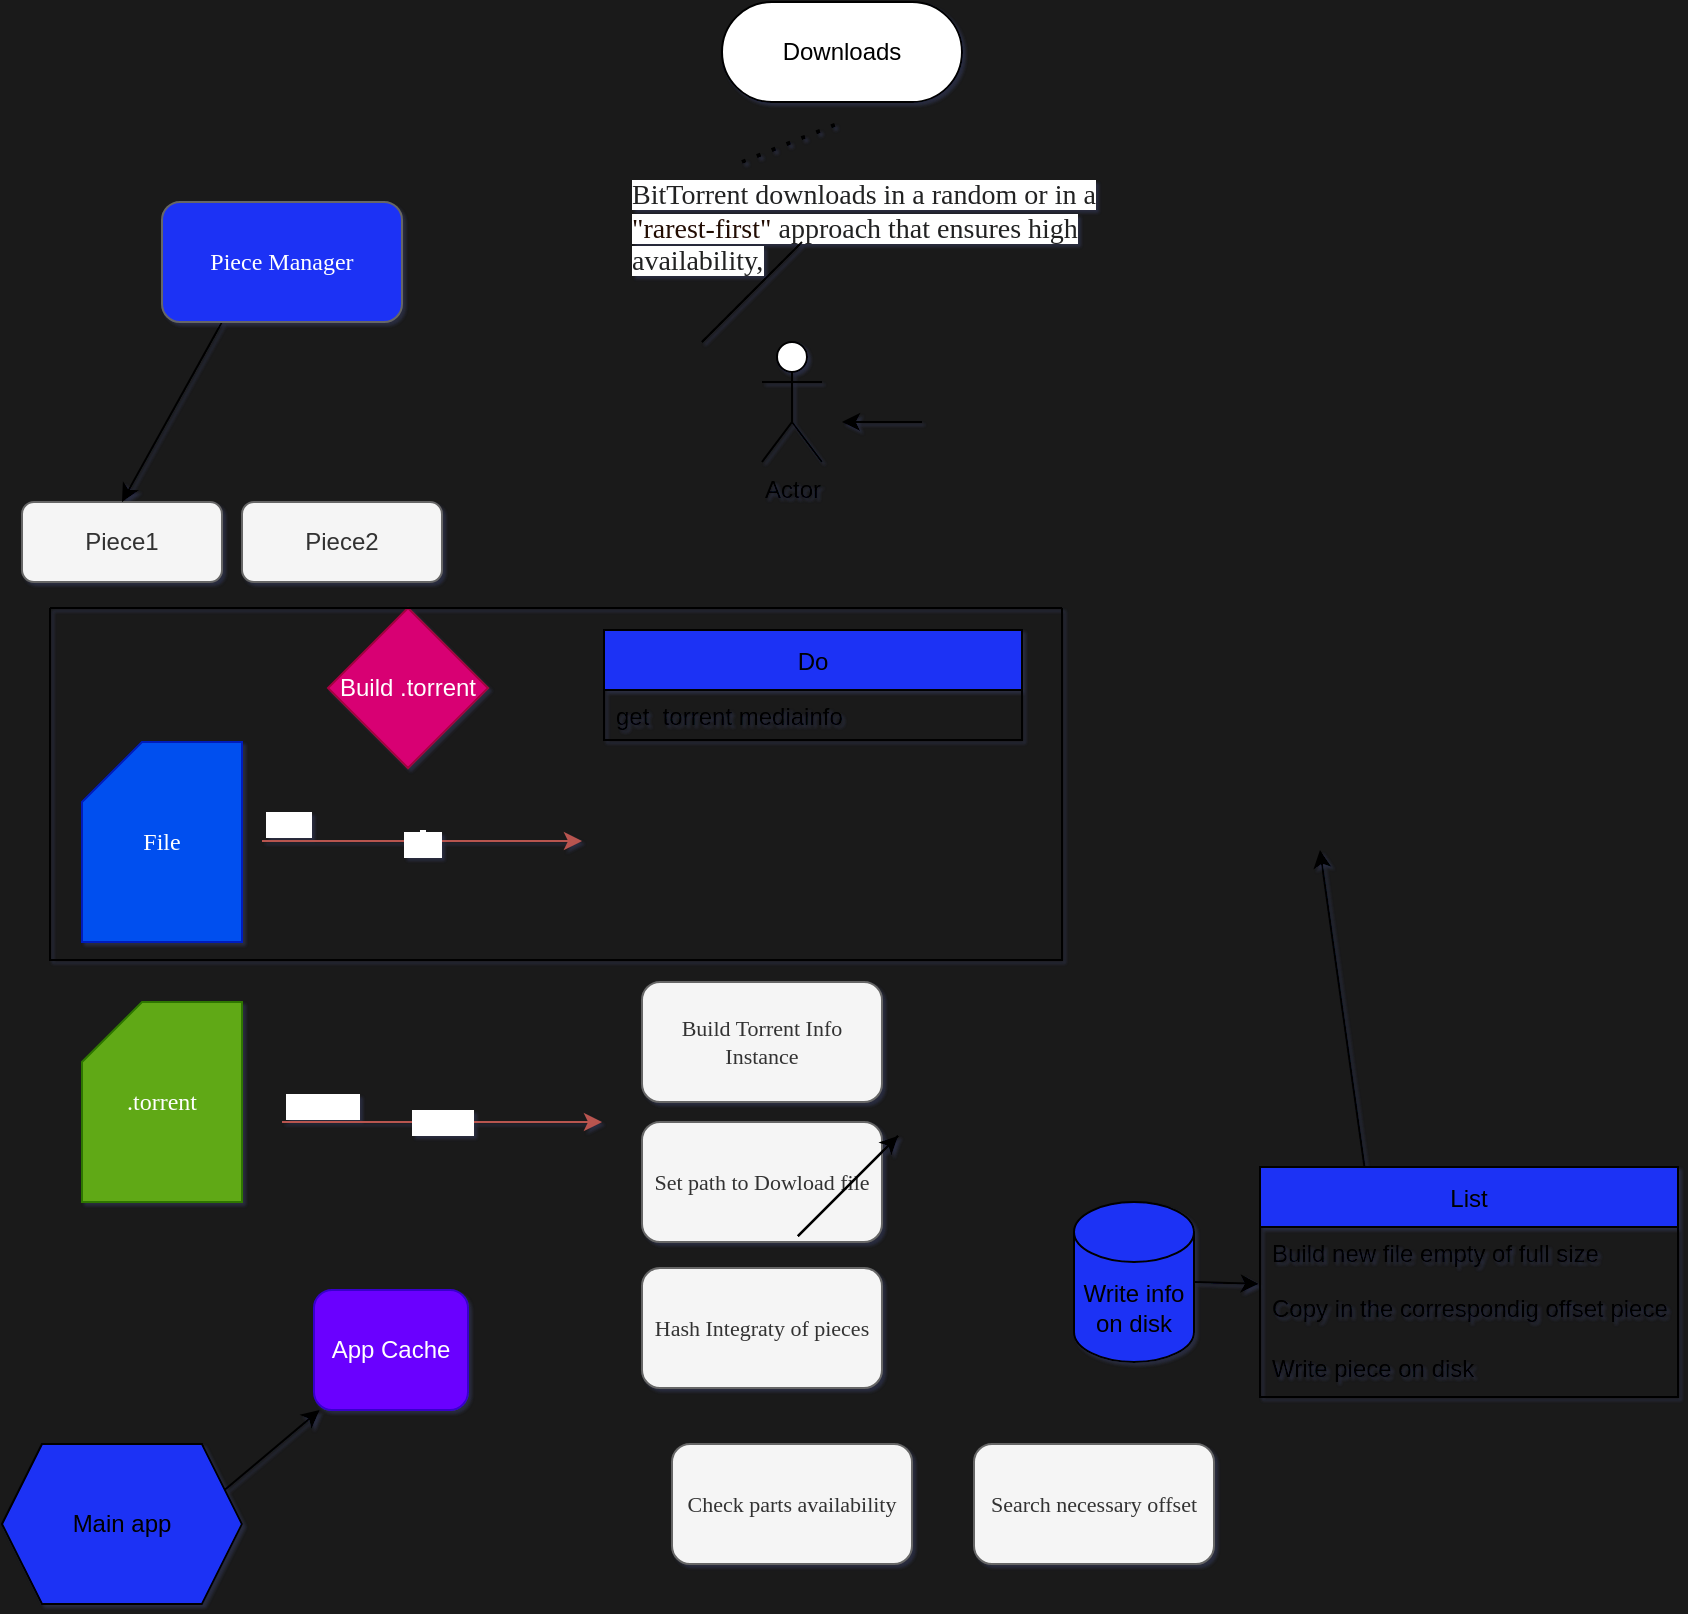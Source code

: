 <mxfile>
    <diagram id="1luOUwjNkrvO2G2qSXDc" name="Page-1">
        <mxGraphModel dx="1054" dy="602" grid="1" gridSize="11" guides="1" tooltips="1" connect="1" arrows="1" fold="1" page="1" pageScale="1" pageWidth="850" pageHeight="1100" background="#1A1A1A" math="0" shadow="1">
            <root>
                <mxCell id="0"/>
                <mxCell id="1" parent="0"/>
                <mxCell id="2" value="Piece1" style="rounded=1;whiteSpace=wrap;html=1;fillColor=#f5f5f5;fontColor=#333333;strokeColor=#666666;" parent="1" vertex="1">
                    <mxGeometry x="30" y="310" width="100" height="40" as="geometry"/>
                </mxCell>
                <mxCell id="3" value="Actor" style="shape=umlActor;verticalLabelPosition=bottom;verticalAlign=top;html=1;outlineConnect=0;" parent="1" vertex="1">
                    <mxGeometry x="400" y="230" width="30" height="60" as="geometry"/>
                </mxCell>
                <mxCell id="4" value="&lt;h6&gt;&lt;font face=&quot;Tahoma&quot;&gt;&lt;span style=&quot;color: rgb(32 , 33 , 34) ; font-size: 14px ; font-weight: 400 ; background-color: rgb(255 , 255 , 255)&quot;&gt;BitTorrent downloads in a random or in a &lt;/span&gt;&lt;span style=&quot;font-size: 14px ; font-weight: 400 ; background-color: rgb(255 , 255 , 255)&quot;&gt;&lt;font color=&quot;#220b05&quot;&gt;&quot;rarest-first&quot;&lt;/font&gt;&lt;/span&gt;&lt;span style=&quot;color: rgb(32 , 33 , 34) ; font-size: 14px ; font-weight: 400 ; background-color: rgb(255 , 255 , 255)&quot;&gt;&amp;nbsp;approach that ensures high availability,&lt;/span&gt;&lt;/font&gt;&lt;/h6&gt;" style="text;html=1;strokeColor=none;fillColor=none;spacing=5;spacingTop=-20;whiteSpace=wrap;overflow=hidden;rounded=0;" parent="1" vertex="1">
                    <mxGeometry x="330" y="140" width="240" height="60" as="geometry"/>
                </mxCell>
                <mxCell id="5" value="Downloads" style="rounded=1;whiteSpace=wrap;html=1;arcSize=50;" parent="1" vertex="1">
                    <mxGeometry x="380" y="60" width="120" height="50" as="geometry"/>
                </mxCell>
                <mxCell id="6" value="" style="endArrow=none;dashed=1;html=1;dashPattern=1 3;strokeWidth=2;exitX=0.25;exitY=0;exitDx=0;exitDy=0;" parent="1" source="4" edge="1">
                    <mxGeometry width="50" height="50" relative="1" as="geometry">
                        <mxPoint x="370" y="230" as="sourcePoint"/>
                        <mxPoint x="440" y="120" as="targetPoint"/>
                    </mxGeometry>
                </mxCell>
                <mxCell id="13" style="edgeStyle=none;html=1;exitX=0.25;exitY=1;exitDx=0;exitDy=0;entryX=0.5;entryY=0;entryDx=0;entryDy=0;fontFamily=Tahoma;fontColor=#FFFFFF;" parent="1" source="7" target="2" edge="1">
                    <mxGeometry relative="1" as="geometry"/>
                </mxCell>
                <mxCell id="7" value="&lt;font color=&quot;#ffffff&quot;&gt;Piece Manager&lt;/font&gt;" style="rounded=1;whiteSpace=wrap;html=1;fontFamily=Tahoma;fontColor=#333333;fillColor=#1D33F5;strokeColor=#666666;" parent="1" vertex="1">
                    <mxGeometry x="100" y="160" width="120" height="60" as="geometry"/>
                </mxCell>
                <mxCell id="8" value="Piece2" style="rounded=1;whiteSpace=wrap;html=1;fillColor=#f5f5f5;fontColor=#333333;strokeColor=#666666;" parent="1" vertex="1">
                    <mxGeometry x="140" y="310" width="100" height="40" as="geometry"/>
                </mxCell>
                <mxCell id="9" value="" style="endArrow=none;dashed=1;html=1;fontFamily=Tahoma;fontColor=#FFFFFF;" parent="1" edge="1">
                    <mxGeometry width="50" height="50" relative="1" as="geometry">
                        <mxPoint x="370" y="230" as="sourcePoint"/>
                        <mxPoint x="420" y="180" as="targetPoint"/>
                    </mxGeometry>
                </mxCell>
                <mxCell id="11" value="" style="endArrow=none;html=1;fontFamily=Tahoma;fontColor=#FFFFFF;" parent="1" edge="1">
                    <mxGeometry width="50" height="50" relative="1" as="geometry">
                        <mxPoint x="370" y="230" as="sourcePoint"/>
                        <mxPoint x="420" y="180" as="targetPoint"/>
                    </mxGeometry>
                </mxCell>
                <mxCell id="12" value="" style="endArrow=classic;html=1;fontFamily=Tahoma;fontColor=#FFFFFF;" parent="1" edge="1">
                    <mxGeometry width="50" height="50" relative="1" as="geometry">
                        <mxPoint x="480" y="270" as="sourcePoint"/>
                        <mxPoint x="440" y="270" as="targetPoint"/>
                    </mxGeometry>
                </mxCell>
                <mxCell id="14" value="File" style="shape=card;whiteSpace=wrap;html=1;fontFamily=Tahoma;fontColor=#ffffff;fillColor=#0050ef;strokeColor=#001DBC;" parent="1" vertex="1">
                    <mxGeometry x="60" y="430" width="80" height="100" as="geometry"/>
                </mxCell>
                <mxCell id="15" value="l" style="endArrow=classic;html=1;fontFamily=Tahoma;fontColor=#FFFFFF;fillColor=#f8cecc;strokeColor=#b85450;" parent="1" edge="1">
                    <mxGeometry relative="1" as="geometry">
                        <mxPoint x="150" y="479.5" as="sourcePoint"/>
                        <mxPoint x="310" y="479.5" as="targetPoint"/>
                        <Array as="points">
                            <mxPoint x="230" y="479.5"/>
                        </Array>
                    </mxGeometry>
                </mxCell>
                <mxCell id="16" value="read" style="edgeLabel;resizable=0;html=1;align=center;verticalAlign=middle;fontFamily=Tahoma;fontColor=#FFFFFF;" parent="15" connectable="0" vertex="1">
                    <mxGeometry relative="1" as="geometry">
                        <mxPoint y="1" as="offset"/>
                    </mxGeometry>
                </mxCell>
                <mxCell id="17" value="bytes" style="edgeLabel;resizable=0;html=1;align=left;verticalAlign=bottom;fontFamily=Tahoma;fontColor=#FFFFFF;" parent="15" connectable="0" vertex="1">
                    <mxGeometry x="-1" relative="1" as="geometry"/>
                </mxCell>
                <mxCell id="19" value="Check parts availability" style="rounded=1;whiteSpace=wrap;html=1;fontFamily=Tahoma;fontSize=11;fontColor=#333333;fillColor=#f5f5f5;strokeColor=#666666;" parent="1" vertex="1">
                    <mxGeometry x="355" y="781" width="120" height="60" as="geometry"/>
                </mxCell>
                <mxCell id="20" value="Hash Integraty of pieces" style="rounded=1;whiteSpace=wrap;html=1;fontFamily=Tahoma;fontSize=11;fontColor=#333333;fillColor=#f5f5f5;strokeColor=#666666;" parent="1" vertex="1">
                    <mxGeometry x="340" y="693" width="120" height="60" as="geometry"/>
                </mxCell>
                <mxCell id="21" value="Search necessary offset" style="rounded=1;whiteSpace=wrap;html=1;fontFamily=Tahoma;fontSize=11;fontColor=#333333;fillColor=#f5f5f5;strokeColor=#666666;" parent="1" vertex="1">
                    <mxGeometry x="506" y="781" width="120" height="60" as="geometry"/>
                </mxCell>
                <mxCell id="22" value=".torrent" style="shape=card;whiteSpace=wrap;html=1;fontFamily=Tahoma;fontColor=#ffffff;fillColor=#60a917;strokeColor=#2D7600;" parent="1" vertex="1">
                    <mxGeometry x="60" y="560" width="80" height="100" as="geometry"/>
                </mxCell>
                <mxCell id="23" value="l" style="endArrow=classic;html=1;fontFamily=Tahoma;fontColor=#FFFFFF;fillColor=#f8cecc;strokeColor=#b85450;" parent="1" edge="1">
                    <mxGeometry relative="1" as="geometry">
                        <mxPoint x="160" y="620" as="sourcePoint"/>
                        <mxPoint x="320" y="620" as="targetPoint"/>
                        <Array as="points">
                            <mxPoint x="240" y="620"/>
                        </Array>
                        <mxPoint as="offset"/>
                    </mxGeometry>
                </mxCell>
                <mxCell id="24" value="decode" style="edgeLabel;resizable=0;html=1;align=center;verticalAlign=middle;fontFamily=Tahoma;fontColor=#FFFFFF;" parent="23" connectable="0" vertex="1">
                    <mxGeometry relative="1" as="geometry">
                        <mxPoint as="offset"/>
                    </mxGeometry>
                </mxCell>
                <mxCell id="25" value="bencode" style="edgeLabel;resizable=0;html=1;align=left;verticalAlign=bottom;fontFamily=Tahoma;fontColor=#FFFFFF;" parent="23" connectable="0" vertex="1">
                    <mxGeometry x="-1" relative="1" as="geometry"/>
                </mxCell>
                <mxCell id="26" value="Build Torrent Info Instance" style="rounded=1;whiteSpace=wrap;html=1;fontFamily=Tahoma;fontSize=11;fillColor=#f5f5f5;fontColor=#333333;strokeColor=#666666;" parent="1" vertex="1">
                    <mxGeometry x="340" y="550" width="120" height="60" as="geometry"/>
                </mxCell>
                <mxCell id="27" value="Set path to Dowload file" style="rounded=1;whiteSpace=wrap;html=1;fontFamily=Tahoma;fontSize=11;fillColor=#f5f5f5;strokeColor=#666666;fontColor=#333333;" parent="1" vertex="1">
                    <mxGeometry x="340" y="620" width="120" height="60" as="geometry"/>
                </mxCell>
                <mxCell id="28" value="App Cache" style="rounded=1;whiteSpace=wrap;html=1;fillColor=#6a00ff;fontColor=#ffffff;strokeColor=#3700CC;" parent="1" vertex="1">
                    <mxGeometry x="176" y="704" width="77" height="60" as="geometry"/>
                </mxCell>
                <mxCell id="39" style="edgeStyle=none;html=1;exitX=1;exitY=0.25;exitDx=0;exitDy=0;" parent="1" source="34" target="28" edge="1">
                    <mxGeometry relative="1" as="geometry"/>
                </mxCell>
                <mxCell id="34" value="Main app" style="shape=hexagon;perimeter=hexagonPerimeter2;whiteSpace=wrap;html=1;fixedSize=1;fillColor=#1D33F5;" parent="1" vertex="1">
                    <mxGeometry x="20" y="781" width="120" height="80" as="geometry"/>
                </mxCell>
                <mxCell id="35" value="" style="endArrow=none;html=1;" parent="1" edge="1">
                    <mxGeometry width="50" height="50" relative="1" as="geometry">
                        <mxPoint x="418" y="677" as="sourcePoint"/>
                        <mxPoint x="468" y="627" as="targetPoint"/>
                    </mxGeometry>
                </mxCell>
                <mxCell id="36" value="" style="endArrow=none;html=1;" parent="1" edge="1">
                    <mxGeometry width="50" height="50" relative="1" as="geometry">
                        <mxPoint x="418" y="677" as="sourcePoint"/>
                        <mxPoint x="468" y="627" as="targetPoint"/>
                    </mxGeometry>
                </mxCell>
                <mxCell id="37" value="" style="endArrow=none;html=1;" parent="1" edge="1">
                    <mxGeometry width="50" height="50" relative="1" as="geometry">
                        <mxPoint x="418" y="677" as="sourcePoint"/>
                        <mxPoint x="468" y="627" as="targetPoint"/>
                    </mxGeometry>
                </mxCell>
                <mxCell id="38" value="" style="endArrow=classic;html=1;" parent="1" edge="1">
                    <mxGeometry width="50" height="50" relative="1" as="geometry">
                        <mxPoint x="418" y="677" as="sourcePoint"/>
                        <mxPoint x="468" y="627" as="targetPoint"/>
                    </mxGeometry>
                </mxCell>
                <mxCell id="48" style="edgeStyle=none;html=1;exitX=1;exitY=0.5;exitDx=0;exitDy=0;exitPerimeter=0;entryX=-0.003;entryY=0.117;entryDx=0;entryDy=0;entryPerimeter=0;" parent="1" source="40" target="43" edge="1">
                    <mxGeometry relative="1" as="geometry"/>
                </mxCell>
                <mxCell id="40" value="Write info on disk" style="shape=cylinder3;whiteSpace=wrap;html=1;boundedLbl=1;backgroundOutline=1;size=15;fillColor=#1D33F5;" parent="1" vertex="1">
                    <mxGeometry x="556" y="660" width="60" height="80" as="geometry"/>
                </mxCell>
                <mxCell id="46" style="edgeStyle=none;html=1;exitX=0.25;exitY=0;exitDx=0;exitDy=0;" parent="1" source="41" edge="1">
                    <mxGeometry relative="1" as="geometry">
                        <mxPoint x="679" y="484" as="targetPoint"/>
                    </mxGeometry>
                </mxCell>
                <mxCell id="41" value="List" style="swimlane;fontStyle=0;childLayout=stackLayout;horizontal=1;startSize=30;horizontalStack=0;resizeParent=1;resizeParentMax=0;resizeLast=0;collapsible=1;marginBottom=0;fillColor=#1D33F5;" parent="1" vertex="1">
                    <mxGeometry x="649" y="642.5" width="209" height="115" as="geometry"/>
                </mxCell>
                <mxCell id="42" value="Build new file empty of full size" style="text;strokeColor=none;fillColor=none;align=left;verticalAlign=middle;spacingLeft=4;spacingRight=4;overflow=hidden;points=[[0,0.5],[1,0.5]];portConstraint=eastwest;rotatable=0;" parent="41" vertex="1">
                    <mxGeometry y="30" width="209" height="25" as="geometry"/>
                </mxCell>
                <mxCell id="43" value="Copy in the correspondig offset pieces" style="text;strokeColor=none;fillColor=none;align=left;verticalAlign=middle;spacingLeft=4;spacingRight=4;overflow=hidden;points=[[0,0.5],[1,0.5]];portConstraint=eastwest;rotatable=0;" parent="41" vertex="1">
                    <mxGeometry y="55" width="209" height="30" as="geometry"/>
                </mxCell>
                <mxCell id="44" value="Write piece on disk" style="text;strokeColor=none;fillColor=none;align=left;verticalAlign=middle;spacingLeft=4;spacingRight=4;overflow=hidden;points=[[0,0.5],[1,0.5]];portConstraint=eastwest;rotatable=0;" parent="41" vertex="1">
                    <mxGeometry y="85" width="209" height="30" as="geometry"/>
                </mxCell>
                <mxCell id="50" value="Build .torrent" style="rhombus;whiteSpace=wrap;html=1;fillColor=#d80073;fontColor=#ffffff;strokeColor=#A50040;" vertex="1" parent="1">
                    <mxGeometry x="183" y="363" width="80" height="80" as="geometry"/>
                </mxCell>
                <mxCell id="55" value="" style="swimlane;startSize=0;" vertex="1" parent="1">
                    <mxGeometry x="44" y="363" width="506" height="176" as="geometry"/>
                </mxCell>
                <mxCell id="51" value="Do" style="swimlane;fontStyle=0;childLayout=stackLayout;horizontal=1;startSize=30;horizontalStack=0;resizeParent=1;resizeParentMax=0;resizeLast=0;collapsible=1;marginBottom=0;fillColor=#1D33F5;" vertex="1" parent="55">
                    <mxGeometry x="277" y="11" width="209" height="55" as="geometry"/>
                </mxCell>
                <mxCell id="52" value="get  torrent mediainfo" style="text;strokeColor=none;fillColor=none;align=left;verticalAlign=middle;spacingLeft=4;spacingRight=4;overflow=hidden;points=[[0,0.5],[1,0.5]];portConstraint=eastwest;rotatable=0;" vertex="1" parent="51">
                    <mxGeometry y="30" width="209" height="25" as="geometry"/>
                </mxCell>
            </root>
        </mxGraphModel>
    </diagram>
</mxfile>